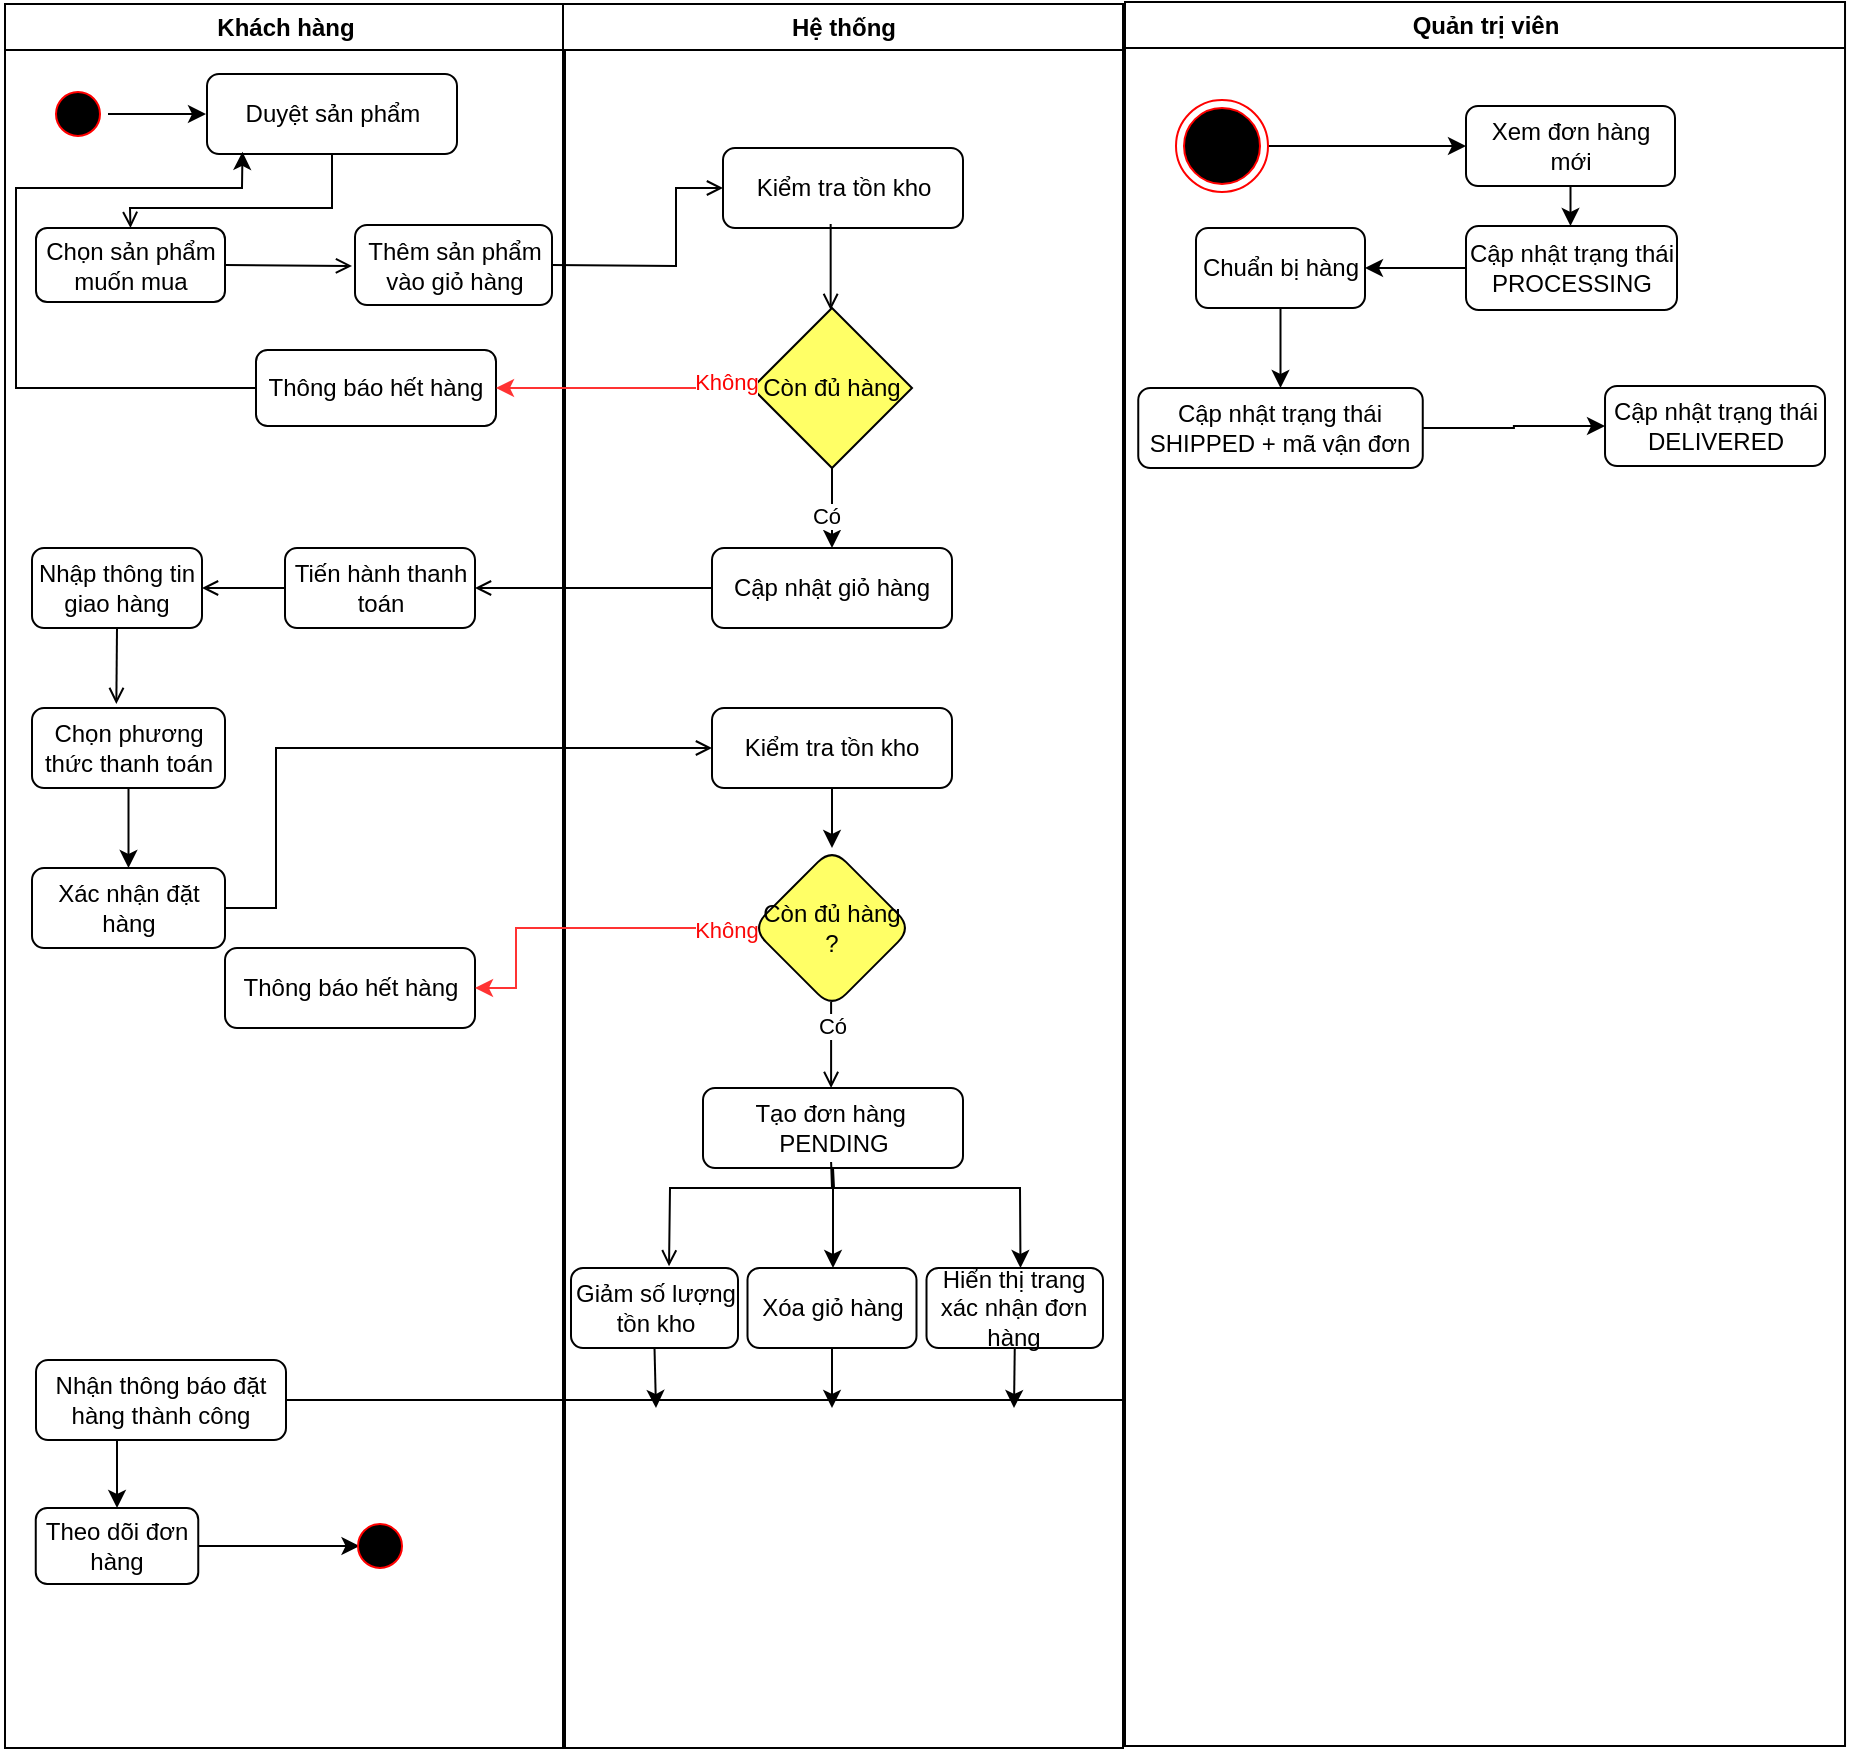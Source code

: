 <mxfile version="26.2.13">
  <diagram name="Page-1" id="e7e014a7-5840-1c2e-5031-d8a46d1fe8dd">
    <mxGraphModel dx="1870" dy="830" grid="1" gridSize="10" guides="1" tooltips="1" connect="1" arrows="1" fold="1" page="1" pageScale="1" pageWidth="1169" pageHeight="826" background="none" math="0" shadow="0">
      <root>
        <mxCell id="0" />
        <mxCell id="1" parent="0" />
        <mxCell id="2" value="Khách hàng" style="swimlane;whiteSpace=wrap" parent="1" vertex="1">
          <mxGeometry x="164.5" y="128" width="280" height="872" as="geometry" />
        </mxCell>
        <mxCell id="tDytSIDS7ZekHZOsccYt-97" value="" style="edgeStyle=orthogonalEdgeStyle;rounded=0;orthogonalLoop=1;jettySize=auto;html=1;" edge="1" parent="2" source="5">
          <mxGeometry relative="1" as="geometry">
            <mxPoint x="100.5" y="55" as="targetPoint" />
          </mxGeometry>
        </mxCell>
        <mxCell id="5" value="" style="ellipse;shape=startState;fillColor=#000000;strokeColor=#ff0000;" parent="2" vertex="1">
          <mxGeometry x="21.5" y="40" width="30" height="30" as="geometry" />
        </mxCell>
        <mxCell id="9" value="" style="endArrow=open;strokeColor=#000000;endFill=1;rounded=0;exitX=0.5;exitY=1;exitDx=0;exitDy=0;entryX=0.5;entryY=0;entryDx=0;entryDy=0;" parent="2" source="tDytSIDS7ZekHZOsccYt-41" target="tDytSIDS7ZekHZOsccYt-42" edge="1">
          <mxGeometry relative="1" as="geometry">
            <mxPoint x="160.66" y="86" as="sourcePoint" />
            <mxPoint x="161.16" y="118" as="targetPoint" />
            <Array as="points">
              <mxPoint x="163.5" y="102" />
              <mxPoint x="62.5" y="102" />
            </Array>
          </mxGeometry>
        </mxCell>
        <mxCell id="11" value="" style="endArrow=open;strokeColor=#000000;endFill=1;rounded=0;exitX=1;exitY=0.5;exitDx=0;exitDy=0;" parent="2" source="tDytSIDS7ZekHZOsccYt-42" edge="1">
          <mxGeometry relative="1" as="geometry">
            <mxPoint x="163.16" y="155" as="sourcePoint" />
            <mxPoint x="173.5" y="131" as="targetPoint" />
          </mxGeometry>
        </mxCell>
        <mxCell id="tDytSIDS7ZekHZOsccYt-41" value="Duyệt sản phẩm" style="rounded=1;whiteSpace=wrap;html=1;" vertex="1" parent="2">
          <mxGeometry x="101" y="35" width="125" height="40" as="geometry" />
        </mxCell>
        <mxCell id="tDytSIDS7ZekHZOsccYt-42" value="Chọn sản phẩm muốn mua" style="rounded=1;whiteSpace=wrap;html=1;" vertex="1" parent="2">
          <mxGeometry x="15.5" y="112" width="94.5" height="37" as="geometry" />
        </mxCell>
        <mxCell id="tDytSIDS7ZekHZOsccYt-43" value="Thêm sản phẩm vào giỏ hàng" style="rounded=1;whiteSpace=wrap;html=1;" vertex="1" parent="2">
          <mxGeometry x="175" y="110.5" width="98.5" height="40" as="geometry" />
        </mxCell>
        <mxCell id="tDytSIDS7ZekHZOsccYt-49" value="Tiến hành thanh toán" style="rounded=1;whiteSpace=wrap;html=1;" vertex="1" parent="2">
          <mxGeometry x="140" y="272" width="95" height="40" as="geometry" />
        </mxCell>
        <mxCell id="tDytSIDS7ZekHZOsccYt-50" value="Nhập thông tin giao hàng" style="rounded=1;whiteSpace=wrap;html=1;" vertex="1" parent="2">
          <mxGeometry x="13.5" y="272" width="85" height="40" as="geometry" />
        </mxCell>
        <mxCell id="tDytSIDS7ZekHZOsccYt-53" value="" style="endArrow=open;strokeColor=#000000;endFill=1;rounded=0;exitX=0;exitY=0.5;exitDx=0;exitDy=0;entryX=1;entryY=0.5;entryDx=0;entryDy=0;" edge="1" parent="2" source="tDytSIDS7ZekHZOsccYt-49" target="tDytSIDS7ZekHZOsccYt-50">
          <mxGeometry relative="1" as="geometry">
            <mxPoint x="163.16" y="395" as="sourcePoint" />
            <mxPoint x="105.5" y="292" as="targetPoint" />
          </mxGeometry>
        </mxCell>
        <mxCell id="tDytSIDS7ZekHZOsccYt-78" value="" style="edgeStyle=orthogonalEdgeStyle;rounded=0;orthogonalLoop=1;jettySize=auto;html=1;" edge="1" parent="2" source="tDytSIDS7ZekHZOsccYt-54" target="tDytSIDS7ZekHZOsccYt-77">
          <mxGeometry relative="1" as="geometry" />
        </mxCell>
        <mxCell id="tDytSIDS7ZekHZOsccYt-54" value="Chọn phương thức thanh toán" style="rounded=1;whiteSpace=wrap;html=1;" vertex="1" parent="2">
          <mxGeometry x="13.5" y="352" width="96.5" height="40" as="geometry" />
        </mxCell>
        <mxCell id="tDytSIDS7ZekHZOsccYt-55" value="" style="endArrow=open;strokeColor=#000000;endFill=1;rounded=0;exitX=0.5;exitY=1;exitDx=0;exitDy=0;entryX=0.437;entryY=-0.05;entryDx=0;entryDy=0;entryPerimeter=0;" edge="1" parent="2" source="tDytSIDS7ZekHZOsccYt-50" target="tDytSIDS7ZekHZOsccYt-54">
          <mxGeometry relative="1" as="geometry">
            <mxPoint x="163.16" y="473" as="sourcePoint" />
            <mxPoint x="163.66" y="515" as="targetPoint" />
          </mxGeometry>
        </mxCell>
        <mxCell id="tDytSIDS7ZekHZOsccYt-71" value="Thông báo hết hàng" style="rounded=1;whiteSpace=wrap;html=1;fillColor=#FFFFFF;" vertex="1" parent="2">
          <mxGeometry x="125.5" y="173" width="120" height="38" as="geometry" />
        </mxCell>
        <mxCell id="tDytSIDS7ZekHZOsccYt-76" value="" style="endArrow=classic;html=1;rounded=0;exitX=0;exitY=0.5;exitDx=0;exitDy=0;entryX=0.142;entryY=0.973;entryDx=0;entryDy=0;entryPerimeter=0;" edge="1" parent="2" source="tDytSIDS7ZekHZOsccYt-71" target="tDytSIDS7ZekHZOsccYt-41">
          <mxGeometry width="50" height="50" relative="1" as="geometry">
            <mxPoint x="401.5" y="277" as="sourcePoint" />
            <mxPoint x="451.5" y="227" as="targetPoint" />
            <Array as="points">
              <mxPoint x="5.5" y="192" />
              <mxPoint x="5.5" y="92" />
              <mxPoint x="118.5" y="92" />
            </Array>
          </mxGeometry>
        </mxCell>
        <mxCell id="tDytSIDS7ZekHZOsccYt-77" value="Xác nhận đặt hàng" style="rounded=1;whiteSpace=wrap;html=1;" vertex="1" parent="2">
          <mxGeometry x="13.5" y="432" width="96.5" height="40" as="geometry" />
        </mxCell>
        <mxCell id="tDytSIDS7ZekHZOsccYt-81" value="Thông báo hết hàng" style="rounded=1;whiteSpace=wrap;html=1;" vertex="1" parent="2">
          <mxGeometry x="110" y="472" width="125" height="40" as="geometry" />
        </mxCell>
        <mxCell id="tDytSIDS7ZekHZOsccYt-111" value="" style="edgeStyle=orthogonalEdgeStyle;rounded=0;orthogonalLoop=1;jettySize=auto;html=1;exitX=0.324;exitY=0.85;exitDx=0;exitDy=0;exitPerimeter=0;" edge="1" parent="2" source="tDytSIDS7ZekHZOsccYt-90">
          <mxGeometry relative="1" as="geometry">
            <mxPoint x="55.5" y="722" as="sourcePoint" />
            <mxPoint x="56.019" y="752" as="targetPoint" />
          </mxGeometry>
        </mxCell>
        <mxCell id="tDytSIDS7ZekHZOsccYt-90" value="Nhận thông báo đặt hàng thành công" style="rounded=1;whiteSpace=wrap;html=1;" vertex="1" parent="2">
          <mxGeometry x="15.5" y="678" width="125" height="40" as="geometry" />
        </mxCell>
        <mxCell id="tDytSIDS7ZekHZOsccYt-118" value="" style="edgeStyle=orthogonalEdgeStyle;rounded=0;orthogonalLoop=1;jettySize=auto;html=1;" edge="1" parent="2" source="tDytSIDS7ZekHZOsccYt-110">
          <mxGeometry relative="1" as="geometry">
            <mxPoint x="177.255" y="771" as="targetPoint" />
          </mxGeometry>
        </mxCell>
        <mxCell id="tDytSIDS7ZekHZOsccYt-110" value="Theo dõi đơn hàng" style="whiteSpace=wrap;html=1;rounded=1;" vertex="1" parent="2">
          <mxGeometry x="15.38" y="752" width="81.25" height="38" as="geometry" />
        </mxCell>
        <mxCell id="tDytSIDS7ZekHZOsccYt-119" value="" style="ellipse;shape=startState;fillColor=#000000;strokeColor=#ff0000;" vertex="1" parent="2">
          <mxGeometry x="172.5" y="756" width="30" height="30" as="geometry" />
        </mxCell>
        <mxCell id="3" value="Hệ thống" style="swimlane;whiteSpace=wrap" parent="1" vertex="1">
          <mxGeometry x="443.5" y="128" width="280" height="872" as="geometry" />
        </mxCell>
        <mxCell id="tDytSIDS7ZekHZOsccYt-44" value="Kiểm tra tồn kho" style="rounded=1;whiteSpace=wrap;html=1;" vertex="1" parent="3">
          <mxGeometry x="80" y="72" width="120" height="40" as="geometry" />
        </mxCell>
        <mxCell id="tDytSIDS7ZekHZOsccYt-46" value="" style="endArrow=open;strokeColor=#000000;endFill=1;rounded=0;exitX=0.5;exitY=1;exitDx=0;exitDy=0;entryX=0.5;entryY=0;entryDx=0;entryDy=0;" edge="1" parent="3">
          <mxGeometry relative="1" as="geometry">
            <mxPoint x="133.83" y="110" as="sourcePoint" />
            <mxPoint x="133.83" y="153" as="targetPoint" />
          </mxGeometry>
        </mxCell>
        <mxCell id="tDytSIDS7ZekHZOsccYt-47" value="Cập nhật giỏ hàng" style="rounded=1;whiteSpace=wrap;html=1;" vertex="1" parent="3">
          <mxGeometry x="74.5" y="272" width="120" height="40" as="geometry" />
        </mxCell>
        <mxCell id="tDytSIDS7ZekHZOsccYt-80" value="" style="edgeStyle=orthogonalEdgeStyle;rounded=0;orthogonalLoop=1;jettySize=auto;html=1;" edge="1" parent="3" source="tDytSIDS7ZekHZOsccYt-56" target="tDytSIDS7ZekHZOsccYt-79">
          <mxGeometry relative="1" as="geometry" />
        </mxCell>
        <mxCell id="tDytSIDS7ZekHZOsccYt-56" value="Kiểm tra tồn kho" style="rounded=1;whiteSpace=wrap;html=1;" vertex="1" parent="3">
          <mxGeometry x="74.5" y="352" width="120" height="40" as="geometry" />
        </mxCell>
        <mxCell id="tDytSIDS7ZekHZOsccYt-88" value="" style="edgeStyle=orthogonalEdgeStyle;rounded=0;orthogonalLoop=1;jettySize=auto;html=1;" edge="1" parent="3" source="tDytSIDS7ZekHZOsccYt-57" target="tDytSIDS7ZekHZOsccYt-59">
          <mxGeometry relative="1" as="geometry">
            <Array as="points">
              <mxPoint x="135" y="592" />
              <mxPoint x="135" y="592" />
            </Array>
          </mxGeometry>
        </mxCell>
        <mxCell id="tDytSIDS7ZekHZOsccYt-57" value="Tạo đơn hàng&amp;nbsp; PENDING" style="rounded=1;whiteSpace=wrap;html=1;" vertex="1" parent="3">
          <mxGeometry x="70" y="542" width="130" height="40" as="geometry" />
        </mxCell>
        <mxCell id="tDytSIDS7ZekHZOsccYt-58" value="Giảm số lượng tồn kho" style="rounded=1;whiteSpace=wrap;html=1;" vertex="1" parent="3">
          <mxGeometry x="4" y="632" width="83.5" height="40" as="geometry" />
        </mxCell>
        <mxCell id="tDytSIDS7ZekHZOsccYt-59" value="Xóa giỏ hàng" style="rounded=1;whiteSpace=wrap;html=1;" vertex="1" parent="3">
          <mxGeometry x="92.25" y="632" width="84.5" height="40" as="geometry" />
        </mxCell>
        <mxCell id="tDytSIDS7ZekHZOsccYt-62" value="" style="endArrow=open;strokeColor=#000000;endFill=1;rounded=0;exitX=0.5;exitY=1;exitDx=0;exitDy=0;entryX=0.5;entryY=0;entryDx=0;entryDy=0;" edge="1" parent="3">
          <mxGeometry relative="1" as="geometry">
            <mxPoint x="134.05" y="499" as="sourcePoint" />
            <mxPoint x="134.05" y="542" as="targetPoint" />
          </mxGeometry>
        </mxCell>
        <mxCell id="tDytSIDS7ZekHZOsccYt-84" value="Có" style="edgeLabel;html=1;align=center;verticalAlign=middle;resizable=0;points=[];" vertex="1" connectable="0" parent="tDytSIDS7ZekHZOsccYt-62">
          <mxGeometry x="-0.474" relative="1" as="geometry">
            <mxPoint as="offset" />
          </mxGeometry>
        </mxCell>
        <mxCell id="tDytSIDS7ZekHZOsccYt-63" value="" style="endArrow=open;strokeColor=#000000;endFill=1;rounded=0;exitX=0.5;exitY=1;exitDx=0;exitDy=0;entryX=0.587;entryY=-0.021;entryDx=0;entryDy=0;entryPerimeter=0;" edge="1" parent="3" target="tDytSIDS7ZekHZOsccYt-58">
          <mxGeometry relative="1" as="geometry">
            <mxPoint x="134.05" y="579" as="sourcePoint" />
            <mxPoint x="134.05" y="622" as="targetPoint" />
            <Array as="points">
              <mxPoint x="134.5" y="592" />
              <mxPoint x="53.5" y="592" />
            </Array>
          </mxGeometry>
        </mxCell>
        <mxCell id="tDytSIDS7ZekHZOsccYt-65" value="Hiển thị trang xác nhận đơn hàng" style="rounded=1;whiteSpace=wrap;html=1;" vertex="1" parent="3">
          <mxGeometry x="181.75" y="632" width="88.25" height="40" as="geometry" />
        </mxCell>
        <mxCell id="tDytSIDS7ZekHZOsccYt-69" value="" style="edgeStyle=orthogonalEdgeStyle;rounded=0;orthogonalLoop=1;jettySize=auto;html=1;fillColor=#FF3333;strokeColor=#000000;" edge="1" parent="3" source="tDytSIDS7ZekHZOsccYt-68" target="tDytSIDS7ZekHZOsccYt-47">
          <mxGeometry relative="1" as="geometry" />
        </mxCell>
        <mxCell id="tDytSIDS7ZekHZOsccYt-75" value="Có" style="edgeLabel;html=1;align=center;verticalAlign=middle;resizable=0;points=[];" vertex="1" connectable="0" parent="tDytSIDS7ZekHZOsccYt-69">
          <mxGeometry x="0.165" y="-3" relative="1" as="geometry">
            <mxPoint as="offset" />
          </mxGeometry>
        </mxCell>
        <mxCell id="tDytSIDS7ZekHZOsccYt-68" value="Còn đủ hàng" style="rhombus;whiteSpace=wrap;html=1;fillColor=#FFFF66;" vertex="1" parent="3">
          <mxGeometry x="94.5" y="152" width="80" height="80" as="geometry" />
        </mxCell>
        <mxCell id="tDytSIDS7ZekHZOsccYt-79" value="Còn đủ hàng ?" style="rhombus;whiteSpace=wrap;html=1;rounded=1;fillColor=#FFFF66;" vertex="1" parent="3">
          <mxGeometry x="94.5" y="422" width="80" height="80" as="geometry" />
        </mxCell>
        <mxCell id="tDytSIDS7ZekHZOsccYt-89" value="" style="endArrow=classic;html=1;rounded=0;exitX=0.5;exitY=1;exitDx=0;exitDy=0;entryX=0.5;entryY=0;entryDx=0;entryDy=0;" edge="1" parent="3" source="tDytSIDS7ZekHZOsccYt-57">
          <mxGeometry width="50" height="50" relative="1" as="geometry">
            <mxPoint x="236.5" y="602" as="sourcePoint" />
            <mxPoint x="228.75" y="632" as="targetPoint" />
            <Array as="points">
              <mxPoint x="135.5" y="592" />
              <mxPoint x="228.5" y="592" />
            </Array>
          </mxGeometry>
        </mxCell>
        <mxCell id="tDytSIDS7ZekHZOsccYt-91" value="" style="endArrow=none;html=1;rounded=0;entryX=1;entryY=0.5;entryDx=0;entryDy=0;" edge="1" parent="3" target="tDytSIDS7ZekHZOsccYt-90">
          <mxGeometry width="50" height="50" relative="1" as="geometry">
            <mxPoint x="280" y="698" as="sourcePoint" />
            <mxPoint x="-80" y="758" as="targetPoint" />
            <Array as="points">
              <mxPoint x="-40" y="698" />
            </Array>
          </mxGeometry>
        </mxCell>
        <mxCell id="4" value="Quản trị viên" style="swimlane;whiteSpace=wrap;startSize=23;" parent="1" vertex="1">
          <mxGeometry x="724.5" y="127" width="360.01" height="872" as="geometry" />
        </mxCell>
        <mxCell id="tDytSIDS7ZekHZOsccYt-101" value="" style="edgeStyle=orthogonalEdgeStyle;rounded=0;orthogonalLoop=1;jettySize=auto;html=1;" edge="1" parent="4" source="38" target="tDytSIDS7ZekHZOsccYt-99">
          <mxGeometry relative="1" as="geometry" />
        </mxCell>
        <mxCell id="38" value="" style="ellipse;shape=endState;fillColor=#000000;strokeColor=#ff0000" parent="4" vertex="1">
          <mxGeometry x="25.5" y="49" width="46" height="46" as="geometry" />
        </mxCell>
        <mxCell id="tDytSIDS7ZekHZOsccYt-103" value="" style="edgeStyle=orthogonalEdgeStyle;rounded=0;orthogonalLoop=1;jettySize=auto;html=1;" edge="1" parent="4" source="tDytSIDS7ZekHZOsccYt-99" target="tDytSIDS7ZekHZOsccYt-102">
          <mxGeometry relative="1" as="geometry" />
        </mxCell>
        <mxCell id="tDytSIDS7ZekHZOsccYt-99" value="Xem đơn hàng mới" style="rounded=1;whiteSpace=wrap;html=1;" vertex="1" parent="4">
          <mxGeometry x="170.5" y="52" width="104.5" height="40" as="geometry" />
        </mxCell>
        <mxCell id="tDytSIDS7ZekHZOsccYt-107" value="" style="edgeStyle=orthogonalEdgeStyle;rounded=0;orthogonalLoop=1;jettySize=auto;html=1;" edge="1" parent="4" source="tDytSIDS7ZekHZOsccYt-102" target="tDytSIDS7ZekHZOsccYt-106">
          <mxGeometry relative="1" as="geometry" />
        </mxCell>
        <mxCell id="tDytSIDS7ZekHZOsccYt-102" value="Cập nhật trạng thái PROCESSING" style="whiteSpace=wrap;html=1;rounded=1;" vertex="1" parent="4">
          <mxGeometry x="170.5" y="112" width="105.5" height="42" as="geometry" />
        </mxCell>
        <mxCell id="tDytSIDS7ZekHZOsccYt-109" value="" style="edgeStyle=orthogonalEdgeStyle;rounded=0;orthogonalLoop=1;jettySize=auto;html=1;" edge="1" parent="4" source="tDytSIDS7ZekHZOsccYt-106" target="tDytSIDS7ZekHZOsccYt-108">
          <mxGeometry relative="1" as="geometry" />
        </mxCell>
        <mxCell id="tDytSIDS7ZekHZOsccYt-106" value="Chuẩn bị hàng" style="rounded=1;whiteSpace=wrap;html=1;" vertex="1" parent="4">
          <mxGeometry x="35.5" y="113" width="84.5" height="40" as="geometry" />
        </mxCell>
        <mxCell id="tDytSIDS7ZekHZOsccYt-114" value="" style="edgeStyle=orthogonalEdgeStyle;rounded=0;orthogonalLoop=1;jettySize=auto;html=1;" edge="1" parent="4" source="tDytSIDS7ZekHZOsccYt-108" target="tDytSIDS7ZekHZOsccYt-113">
          <mxGeometry relative="1" as="geometry" />
        </mxCell>
        <mxCell id="tDytSIDS7ZekHZOsccYt-108" value="Cập nhật trạng thái SHIPPED + mã vận đơn" style="whiteSpace=wrap;html=1;rounded=1;" vertex="1" parent="4">
          <mxGeometry x="6.63" y="193" width="142.25" height="40" as="geometry" />
        </mxCell>
        <mxCell id="tDytSIDS7ZekHZOsccYt-113" value="Cập nhật trạng thái DELIVERED" style="whiteSpace=wrap;html=1;rounded=1;" vertex="1" parent="4">
          <mxGeometry x="240.01" y="192" width="109.99" height="40" as="geometry" />
        </mxCell>
        <mxCell id="20" value="" style="endArrow=open;strokeColor=#000000;endFill=1;rounded=0;exitX=1;exitY=0.5;exitDx=0;exitDy=0;entryX=0;entryY=0.5;entryDx=0;entryDy=0;" parent="1" source="tDytSIDS7ZekHZOsccYt-43" target="tDytSIDS7ZekHZOsccYt-44" edge="1">
          <mxGeometry relative="1" as="geometry">
            <mxPoint x="344.5" y="426.44" as="sourcePoint" />
            <mxPoint x="460" y="426.44" as="targetPoint" />
            <Array as="points">
              <mxPoint x="500" y="259" />
              <mxPoint x="500" y="220" />
            </Array>
          </mxGeometry>
        </mxCell>
        <mxCell id="tDytSIDS7ZekHZOsccYt-48" value="" style="endArrow=open;strokeColor=#000000;endFill=1;rounded=0;exitX=0;exitY=0.5;exitDx=0;exitDy=0;entryX=1;entryY=0.5;entryDx=0;entryDy=0;" edge="1" parent="1" source="tDytSIDS7ZekHZOsccYt-47" target="tDytSIDS7ZekHZOsccYt-49">
          <mxGeometry relative="1" as="geometry">
            <mxPoint x="500" y="350" as="sourcePoint" />
            <mxPoint x="360" y="480" as="targetPoint" />
          </mxGeometry>
        </mxCell>
        <mxCell id="tDytSIDS7ZekHZOsccYt-60" value="" style="endArrow=open;strokeColor=#000000;endFill=1;rounded=0;exitX=1;exitY=0.5;exitDx=0;exitDy=0;entryX=0;entryY=0.5;entryDx=0;entryDy=0;" edge="1" parent="1" source="tDytSIDS7ZekHZOsccYt-77" target="tDytSIDS7ZekHZOsccYt-56">
          <mxGeometry relative="1" as="geometry">
            <mxPoint x="371" y="680" as="sourcePoint" />
            <mxPoint x="530" y="480" as="targetPoint" />
            <Array as="points">
              <mxPoint x="300" y="580" />
              <mxPoint x="300" y="500" />
            </Array>
          </mxGeometry>
        </mxCell>
        <mxCell id="tDytSIDS7ZekHZOsccYt-72" value="" style="edgeStyle=orthogonalEdgeStyle;rounded=0;orthogonalLoop=1;jettySize=auto;html=1;strokeColor=#FF3333;" edge="1" parent="1" source="tDytSIDS7ZekHZOsccYt-68" target="tDytSIDS7ZekHZOsccYt-71">
          <mxGeometry relative="1" as="geometry">
            <Array as="points">
              <mxPoint x="440" y="320" />
              <mxPoint x="440" y="320" />
            </Array>
          </mxGeometry>
        </mxCell>
        <mxCell id="tDytSIDS7ZekHZOsccYt-74" value="&lt;font style=&quot;color: light-dark(rgb(252, 3, 3), rgb(237, 237, 237));&quot;&gt;Không&lt;/font&gt;" style="edgeLabel;html=1;align=center;verticalAlign=middle;resizable=0;points=[];" vertex="1" connectable="0" parent="tDytSIDS7ZekHZOsccYt-72">
          <mxGeometry x="-0.789" y="-3" relative="1" as="geometry">
            <mxPoint as="offset" />
          </mxGeometry>
        </mxCell>
        <mxCell id="tDytSIDS7ZekHZOsccYt-82" value="" style="endArrow=classic;html=1;rounded=0;exitX=0;exitY=0.5;exitDx=0;exitDy=0;entryX=1;entryY=0.5;entryDx=0;entryDy=0;strokeColor=#FF3333;" edge="1" parent="1" source="tDytSIDS7ZekHZOsccYt-79" target="tDytSIDS7ZekHZOsccYt-81">
          <mxGeometry width="50" height="50" relative="1" as="geometry">
            <mxPoint x="530" y="590" as="sourcePoint" />
            <mxPoint x="360" y="900" as="targetPoint" />
            <Array as="points">
              <mxPoint x="420" y="590" />
              <mxPoint x="420" y="620" />
            </Array>
          </mxGeometry>
        </mxCell>
        <mxCell id="tDytSIDS7ZekHZOsccYt-83" value="&lt;font style=&quot;color: light-dark(rgb(251, 9, 9), rgb(237, 237, 237));&quot;&gt;Không&lt;/font&gt;" style="edgeLabel;html=1;align=center;verticalAlign=middle;resizable=0;points=[];" vertex="1" connectable="0" parent="tDytSIDS7ZekHZOsccYt-82">
          <mxGeometry x="-0.849" y="1" relative="1" as="geometry">
            <mxPoint x="-1" as="offset" />
          </mxGeometry>
        </mxCell>
        <mxCell id="tDytSIDS7ZekHZOsccYt-92" value="" style="endArrow=classic;html=1;rounded=0;exitX=0.5;exitY=1;exitDx=0;exitDy=0;" edge="1" parent="1" source="tDytSIDS7ZekHZOsccYt-65">
          <mxGeometry width="50" height="50" relative="1" as="geometry">
            <mxPoint x="760" y="700" as="sourcePoint" />
            <mxPoint x="669" y="830" as="targetPoint" />
          </mxGeometry>
        </mxCell>
        <mxCell id="tDytSIDS7ZekHZOsccYt-93" value="" style="endArrow=classic;html=1;rounded=0;exitX=0.5;exitY=1;exitDx=0;exitDy=0;" edge="1" parent="1" source="tDytSIDS7ZekHZOsccYt-59">
          <mxGeometry width="50" height="50" relative="1" as="geometry">
            <mxPoint x="679" y="810" as="sourcePoint" />
            <mxPoint x="578" y="830" as="targetPoint" />
          </mxGeometry>
        </mxCell>
        <mxCell id="tDytSIDS7ZekHZOsccYt-94" value="" style="endArrow=classic;html=1;rounded=0;exitX=0.5;exitY=1;exitDx=0;exitDy=0;" edge="1" parent="1" source="tDytSIDS7ZekHZOsccYt-58">
          <mxGeometry width="50" height="50" relative="1" as="geometry">
            <mxPoint x="588" y="810" as="sourcePoint" />
            <mxPoint x="490" y="830" as="targetPoint" />
          </mxGeometry>
        </mxCell>
      </root>
    </mxGraphModel>
  </diagram>
</mxfile>
